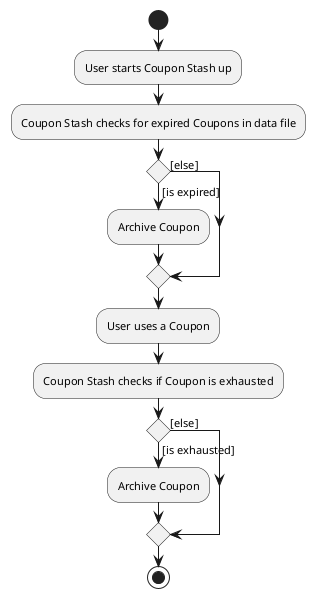 @startuml

skinparam ActivityFontSize 11
skinparam ArrowFontSize 11

start
:User starts Coupon Stash up;
:Coupon Stash checks for expired Coupons in data file;

if () then ([is expired])
    :Archive Coupon;
else ([else])
endif

:User uses a Coupon;
:Coupon Stash checks if Coupon is exhausted;

if () then ([is exhausted])
    :Archive Coupon;
else ([else])
endif

stop

@enduml